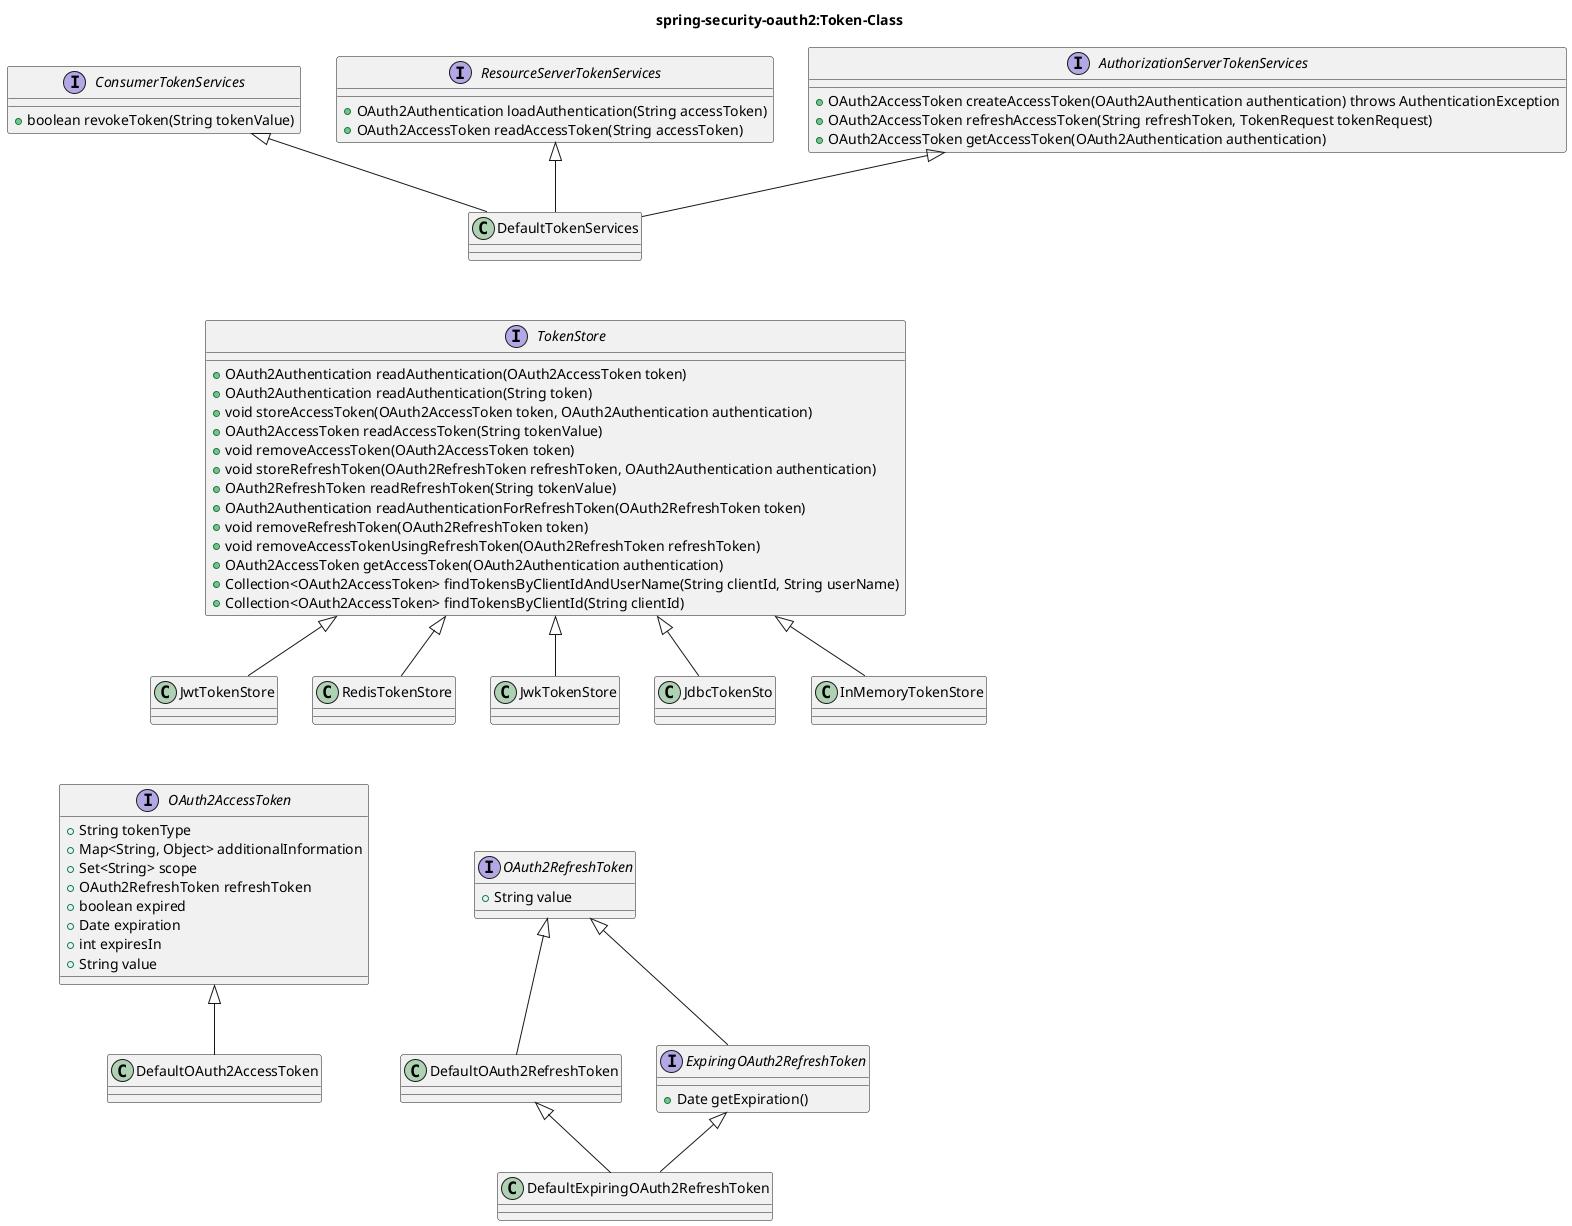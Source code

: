 @startuml

title spring-security-oauth2:Token-Class

together {
    interface AuthorizationServerTokenServices {
        + OAuth2AccessToken createAccessToken(OAuth2Authentication authentication) throws AuthenticationException
        + OAuth2AccessToken refreshAccessToken(String refreshToken, TokenRequest tokenRequest)
        + OAuth2AccessToken getAccessToken(OAuth2Authentication authentication)
    }
    interface ResourceServerTokenServices {
        + OAuth2Authentication loadAuthentication(String accessToken)
        + OAuth2AccessToken readAccessToken(String accessToken)
    }
    interface ConsumerTokenServices {
        + boolean revokeToken(String tokenValue)
    }
    class DefaultTokenServices
    AuthorizationServerTokenServices <|-- DefaultTokenServices
    ResourceServerTokenServices <|-- DefaultTokenServices
    ConsumerTokenServices <|-- DefaultTokenServices
}



DefaultTokenServices -[hidden]-> TokenStore



together {
    interface TokenStore {
            + OAuth2Authentication readAuthentication(OAuth2AccessToken token)
            + OAuth2Authentication readAuthentication(String token)
            + void storeAccessToken(OAuth2AccessToken token, OAuth2Authentication authentication)
            + OAuth2AccessToken readAccessToken(String tokenValue)
            + void removeAccessToken(OAuth2AccessToken token)
            + void storeRefreshToken(OAuth2RefreshToken refreshToken, OAuth2Authentication authentication)
            + OAuth2RefreshToken readRefreshToken(String tokenValue)
            + OAuth2Authentication readAuthenticationForRefreshToken(OAuth2RefreshToken token)
            + void removeRefreshToken(OAuth2RefreshToken token)
            + void removeAccessTokenUsingRefreshToken(OAuth2RefreshToken refreshToken)
            + OAuth2AccessToken getAccessToken(OAuth2Authentication authentication)
            + Collection<OAuth2AccessToken> findTokensByClientIdAndUserName(String clientId, String userName)
            + Collection<OAuth2AccessToken> findTokensByClientId(String clientId)
    }
    class InMemoryTokenStore
    class JdbcTokenSto
    class JwtTokenStore
    class RedisTokenStore
    class JwkTokenStore
    TokenStore <|-- InMemoryTokenStore
    TokenStore <|-- JdbcTokenSto
    TokenStore <|-- JwtTokenStore
    TokenStore <|-- RedisTokenStore
    TokenStore <|-- JwkTokenStore
}



JwtTokenStore -[hidden]-> OAuth2AccessToken



together {
    interface OAuth2AccessToken {
        + String tokenType
        + Map<String, Object> additionalInformation
        + Set<String> scope
        + OAuth2RefreshToken refreshToken
        + boolean expired
        + Date expiration
        + int expiresIn
        + String value
    }
    class DefaultOAuth2AccessToken
    OAuth2AccessToken <|-- DefaultOAuth2AccessToken
}



JwkTokenStore -[hidden]-> OAuth2RefreshToken



together {
    interface OAuth2RefreshToken {
        + String value
    }
    interface ExpiringOAuth2RefreshToken {
        + Date getExpiration()
    }
    class DefaultOAuth2RefreshToken
    class DefaultExpiringOAuth2RefreshToken
    OAuth2RefreshToken <|-- ExpiringOAuth2RefreshToken
    OAuth2RefreshToken <|-- DefaultOAuth2RefreshToken
    DefaultOAuth2RefreshToken <|-- DefaultExpiringOAuth2RefreshToken
    ExpiringOAuth2RefreshToken <|-- DefaultExpiringOAuth2RefreshToken
}


@enduml
